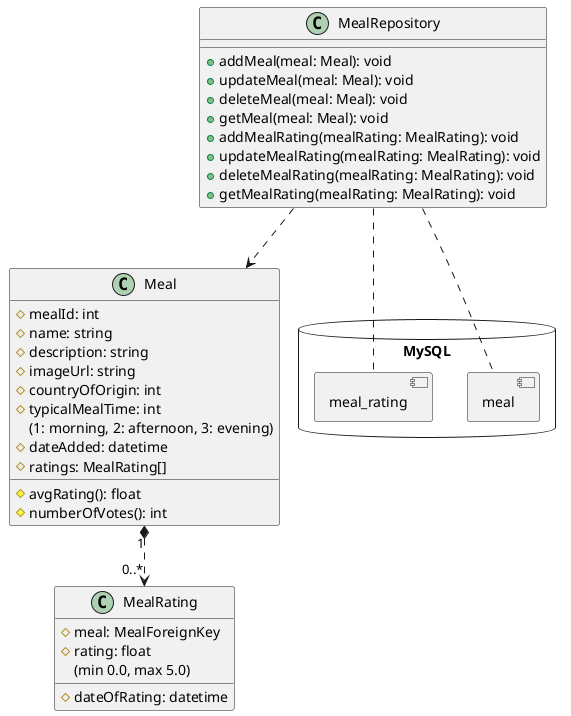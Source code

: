@startuml classDiagram
allow_mixing
' skinparam ClassAttributeIconSize 0

class Meal{
  # mealId: int
  # name: string
  # description: string
  # imageUrl: string
  # countryOfOrigin: int
  # typicalMealTime: int
  (1: morning, 2: afternoon, 3: evening)
  # dateAdded: datetime
  # ratings: MealRating[]
  __
  # avgRating(): float
  # numberOfVotes(): int
}

class MealRating {
  # meal: MealForeignKey
  # rating: float
  (min 0.0, max 5.0)
  __
  # dateOfRating: datetime
}

class MealRepository {
  + addMeal(meal: Meal): void
  + updateMeal(meal: Meal): void
  + deleteMeal(meal: Meal): void
  + getMeal(meal: Meal): void
  + addMealRating(mealRating: MealRating): void
  + updateMealRating(mealRating: MealRating): void
  + deleteMealRating(mealRating: MealRating): void
  + getMealRating(mealRating: MealRating): void
}

database MySQL {
  component meal
  component meal_rating
}

Meal "1" *..> "0..*" MealRating
MealRepository ..> Meal
MealRepository .. meal
MealRepository .. meal_rating

@enduml

